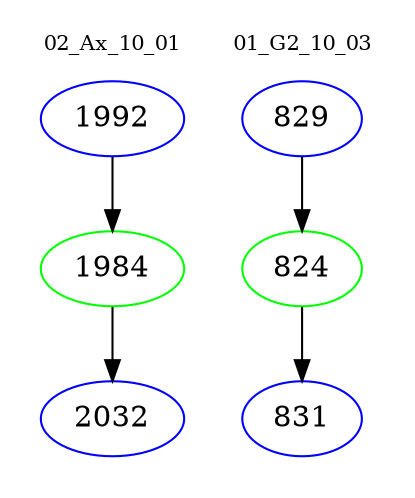 digraph{
subgraph cluster_0 {
color = white
label = "02_Ax_10_01";
fontsize=10;
T0_1992 [label="1992", color="blue"]
T0_1992 -> T0_1984 [color="black"]
T0_1984 [label="1984", color="green"]
T0_1984 -> T0_2032 [color="black"]
T0_2032 [label="2032", color="blue"]
}
subgraph cluster_1 {
color = white
label = "01_G2_10_03";
fontsize=10;
T1_829 [label="829", color="blue"]
T1_829 -> T1_824 [color="black"]
T1_824 [label="824", color="green"]
T1_824 -> T1_831 [color="black"]
T1_831 [label="831", color="blue"]
}
}
